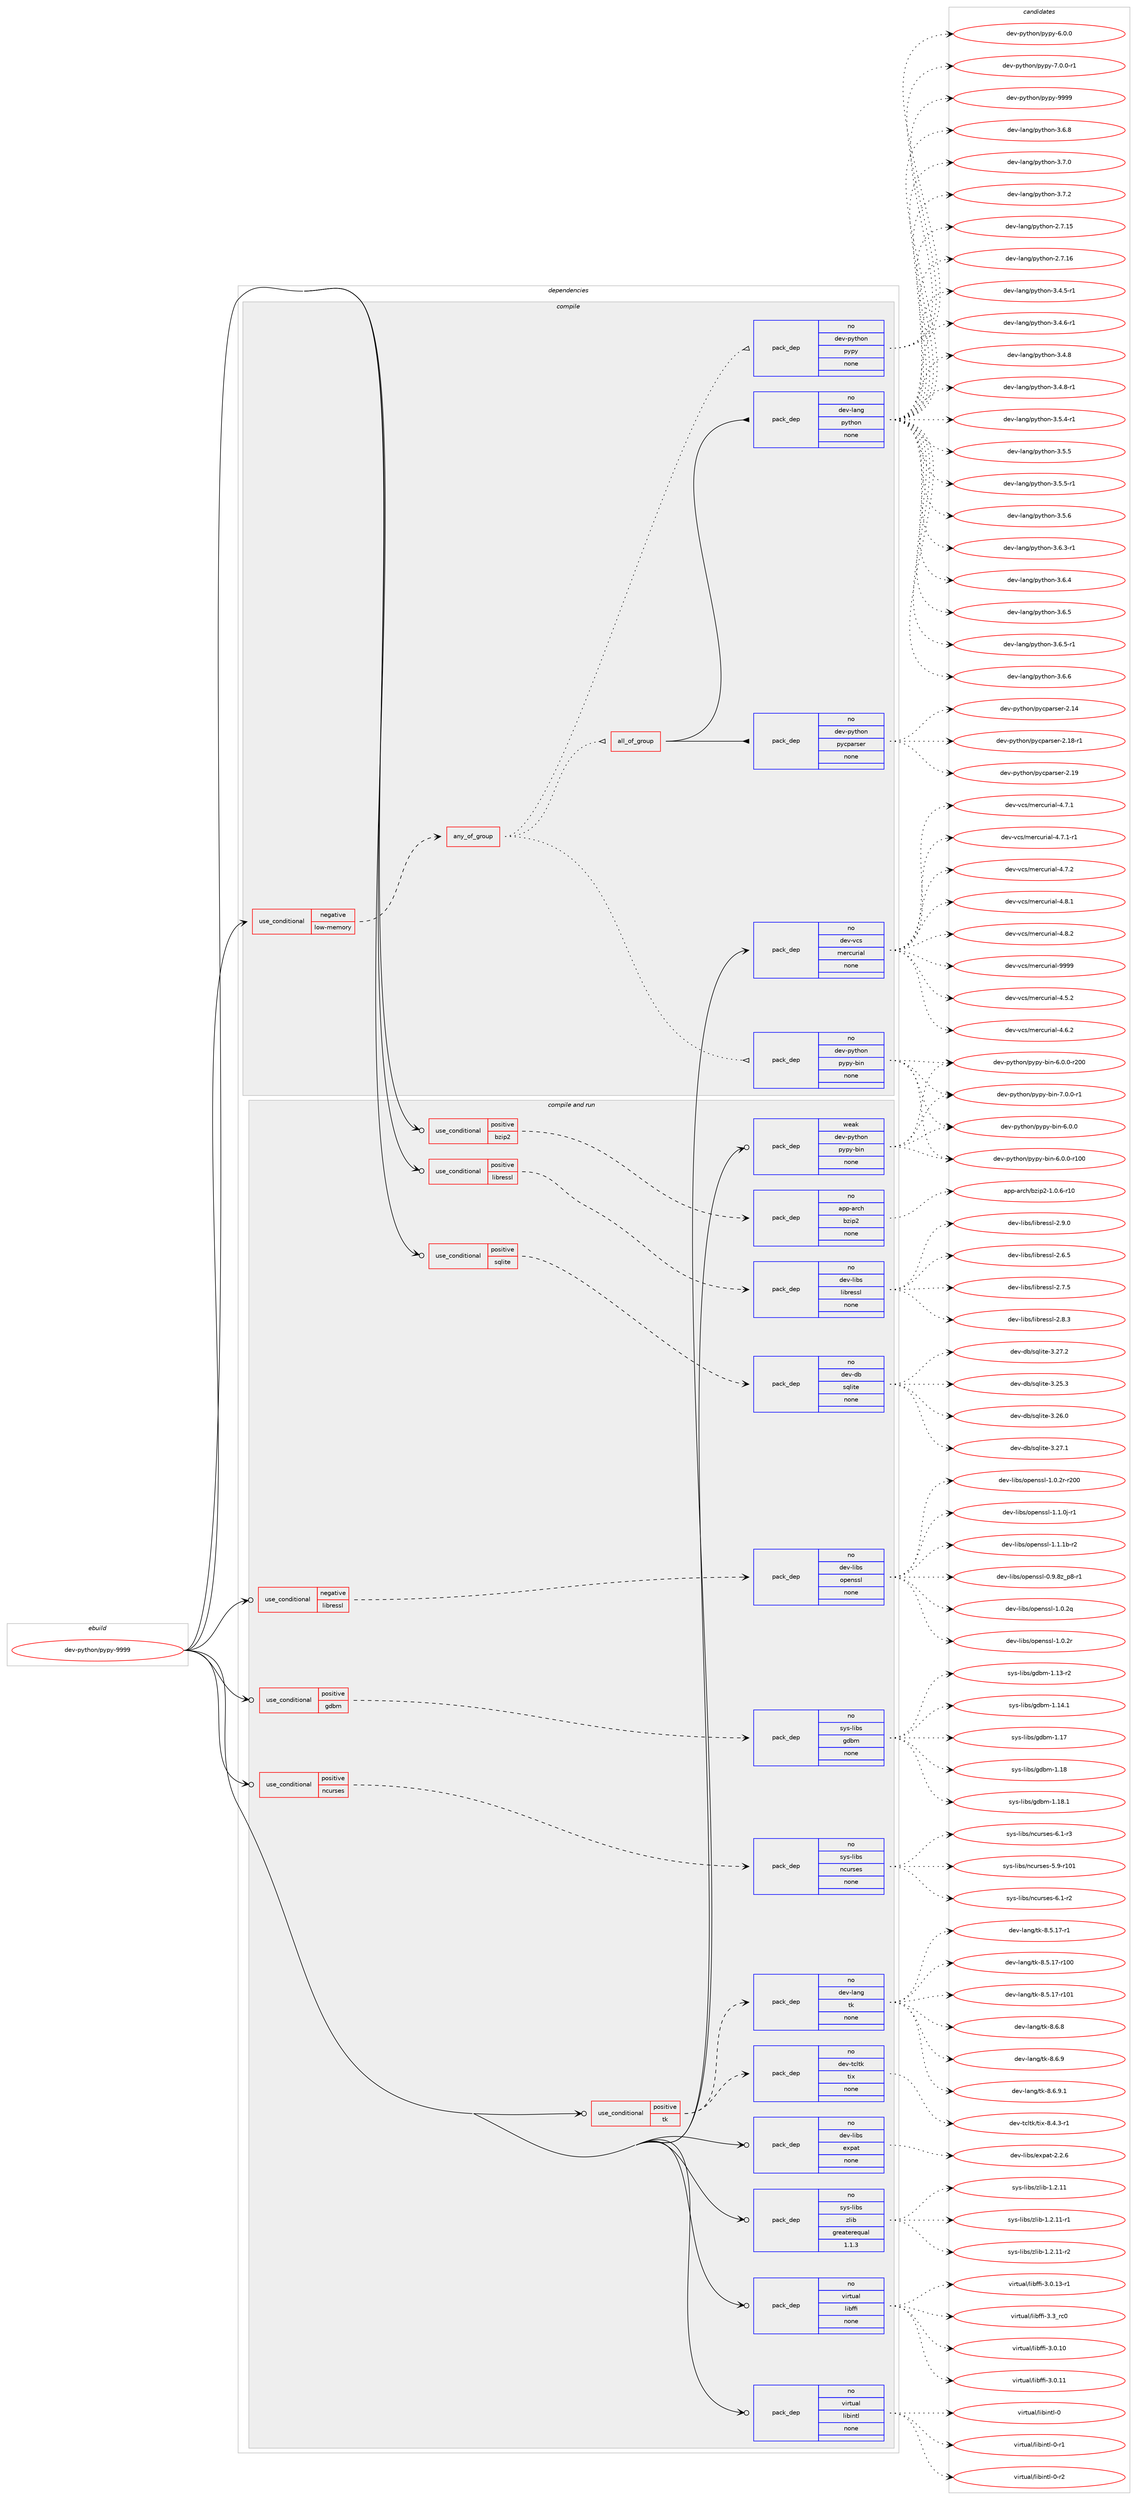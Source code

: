 digraph prolog {

# *************
# Graph options
# *************

newrank=true;
concentrate=true;
compound=true;
graph [rankdir=LR,fontname=Helvetica,fontsize=10,ranksep=1.5];#, ranksep=2.5, nodesep=0.2];
edge  [arrowhead=vee];
node  [fontname=Helvetica,fontsize=10];

# **********
# The ebuild
# **********

subgraph cluster_leftcol {
color=gray;
rank=same;
label=<<i>ebuild</i>>;
id [label="dev-python/pypy-9999", color=red, width=4, href="../dev-python/pypy-9999.svg"];
}

# ****************
# The dependencies
# ****************

subgraph cluster_midcol {
color=gray;
label=<<i>dependencies</i>>;
subgraph cluster_compile {
fillcolor="#eeeeee";
style=filled;
label=<<i>compile</i>>;
subgraph cond381546 {
dependency1431503 [label=<<TABLE BORDER="0" CELLBORDER="1" CELLSPACING="0" CELLPADDING="4"><TR><TD ROWSPAN="3" CELLPADDING="10">use_conditional</TD></TR><TR><TD>negative</TD></TR><TR><TD>low-memory</TD></TR></TABLE>>, shape=none, color=red];
subgraph any22745 {
dependency1431504 [label=<<TABLE BORDER="0" CELLBORDER="1" CELLSPACING="0" CELLPADDING="4"><TR><TD CELLPADDING="10">any_of_group</TD></TR></TABLE>>, shape=none, color=red];subgraph pack1026629 {
dependency1431505 [label=<<TABLE BORDER="0" CELLBORDER="1" CELLSPACING="0" CELLPADDING="4" WIDTH="220"><TR><TD ROWSPAN="6" CELLPADDING="30">pack_dep</TD></TR><TR><TD WIDTH="110">no</TD></TR><TR><TD>dev-python</TD></TR><TR><TD>pypy</TD></TR><TR><TD>none</TD></TR><TR><TD></TD></TR></TABLE>>, shape=none, color=blue];
}
dependency1431504:e -> dependency1431505:w [weight=20,style="dotted",arrowhead="oinv"];
subgraph pack1026630 {
dependency1431506 [label=<<TABLE BORDER="0" CELLBORDER="1" CELLSPACING="0" CELLPADDING="4" WIDTH="220"><TR><TD ROWSPAN="6" CELLPADDING="30">pack_dep</TD></TR><TR><TD WIDTH="110">no</TD></TR><TR><TD>dev-python</TD></TR><TR><TD>pypy-bin</TD></TR><TR><TD>none</TD></TR><TR><TD></TD></TR></TABLE>>, shape=none, color=blue];
}
dependency1431504:e -> dependency1431506:w [weight=20,style="dotted",arrowhead="oinv"];
subgraph all586 {
dependency1431507 [label=<<TABLE BORDER="0" CELLBORDER="1" CELLSPACING="0" CELLPADDING="4"><TR><TD CELLPADDING="10">all_of_group</TD></TR></TABLE>>, shape=none, color=red];subgraph pack1026631 {
dependency1431508 [label=<<TABLE BORDER="0" CELLBORDER="1" CELLSPACING="0" CELLPADDING="4" WIDTH="220"><TR><TD ROWSPAN="6" CELLPADDING="30">pack_dep</TD></TR><TR><TD WIDTH="110">no</TD></TR><TR><TD>dev-lang</TD></TR><TR><TD>python</TD></TR><TR><TD>none</TD></TR><TR><TD></TD></TR></TABLE>>, shape=none, color=blue];
}
dependency1431507:e -> dependency1431508:w [weight=20,style="solid",arrowhead="inv"];
subgraph pack1026632 {
dependency1431509 [label=<<TABLE BORDER="0" CELLBORDER="1" CELLSPACING="0" CELLPADDING="4" WIDTH="220"><TR><TD ROWSPAN="6" CELLPADDING="30">pack_dep</TD></TR><TR><TD WIDTH="110">no</TD></TR><TR><TD>dev-python</TD></TR><TR><TD>pycparser</TD></TR><TR><TD>none</TD></TR><TR><TD></TD></TR></TABLE>>, shape=none, color=blue];
}
dependency1431507:e -> dependency1431509:w [weight=20,style="solid",arrowhead="inv"];
}
dependency1431504:e -> dependency1431507:w [weight=20,style="dotted",arrowhead="oinv"];
}
dependency1431503:e -> dependency1431504:w [weight=20,style="dashed",arrowhead="vee"];
}
id:e -> dependency1431503:w [weight=20,style="solid",arrowhead="vee"];
subgraph pack1026633 {
dependency1431510 [label=<<TABLE BORDER="0" CELLBORDER="1" CELLSPACING="0" CELLPADDING="4" WIDTH="220"><TR><TD ROWSPAN="6" CELLPADDING="30">pack_dep</TD></TR><TR><TD WIDTH="110">no</TD></TR><TR><TD>dev-vcs</TD></TR><TR><TD>mercurial</TD></TR><TR><TD>none</TD></TR><TR><TD></TD></TR></TABLE>>, shape=none, color=blue];
}
id:e -> dependency1431510:w [weight=20,style="solid",arrowhead="vee"];
}
subgraph cluster_compileandrun {
fillcolor="#eeeeee";
style=filled;
label=<<i>compile and run</i>>;
subgraph cond381547 {
dependency1431511 [label=<<TABLE BORDER="0" CELLBORDER="1" CELLSPACING="0" CELLPADDING="4"><TR><TD ROWSPAN="3" CELLPADDING="10">use_conditional</TD></TR><TR><TD>negative</TD></TR><TR><TD>libressl</TD></TR></TABLE>>, shape=none, color=red];
subgraph pack1026634 {
dependency1431512 [label=<<TABLE BORDER="0" CELLBORDER="1" CELLSPACING="0" CELLPADDING="4" WIDTH="220"><TR><TD ROWSPAN="6" CELLPADDING="30">pack_dep</TD></TR><TR><TD WIDTH="110">no</TD></TR><TR><TD>dev-libs</TD></TR><TR><TD>openssl</TD></TR><TR><TD>none</TD></TR><TR><TD></TD></TR></TABLE>>, shape=none, color=blue];
}
dependency1431511:e -> dependency1431512:w [weight=20,style="dashed",arrowhead="vee"];
}
id:e -> dependency1431511:w [weight=20,style="solid",arrowhead="odotvee"];
subgraph cond381548 {
dependency1431513 [label=<<TABLE BORDER="0" CELLBORDER="1" CELLSPACING="0" CELLPADDING="4"><TR><TD ROWSPAN="3" CELLPADDING="10">use_conditional</TD></TR><TR><TD>positive</TD></TR><TR><TD>bzip2</TD></TR></TABLE>>, shape=none, color=red];
subgraph pack1026635 {
dependency1431514 [label=<<TABLE BORDER="0" CELLBORDER="1" CELLSPACING="0" CELLPADDING="4" WIDTH="220"><TR><TD ROWSPAN="6" CELLPADDING="30">pack_dep</TD></TR><TR><TD WIDTH="110">no</TD></TR><TR><TD>app-arch</TD></TR><TR><TD>bzip2</TD></TR><TR><TD>none</TD></TR><TR><TD></TD></TR></TABLE>>, shape=none, color=blue];
}
dependency1431513:e -> dependency1431514:w [weight=20,style="dashed",arrowhead="vee"];
}
id:e -> dependency1431513:w [weight=20,style="solid",arrowhead="odotvee"];
subgraph cond381549 {
dependency1431515 [label=<<TABLE BORDER="0" CELLBORDER="1" CELLSPACING="0" CELLPADDING="4"><TR><TD ROWSPAN="3" CELLPADDING="10">use_conditional</TD></TR><TR><TD>positive</TD></TR><TR><TD>gdbm</TD></TR></TABLE>>, shape=none, color=red];
subgraph pack1026636 {
dependency1431516 [label=<<TABLE BORDER="0" CELLBORDER="1" CELLSPACING="0" CELLPADDING="4" WIDTH="220"><TR><TD ROWSPAN="6" CELLPADDING="30">pack_dep</TD></TR><TR><TD WIDTH="110">no</TD></TR><TR><TD>sys-libs</TD></TR><TR><TD>gdbm</TD></TR><TR><TD>none</TD></TR><TR><TD></TD></TR></TABLE>>, shape=none, color=blue];
}
dependency1431515:e -> dependency1431516:w [weight=20,style="dashed",arrowhead="vee"];
}
id:e -> dependency1431515:w [weight=20,style="solid",arrowhead="odotvee"];
subgraph cond381550 {
dependency1431517 [label=<<TABLE BORDER="0" CELLBORDER="1" CELLSPACING="0" CELLPADDING="4"><TR><TD ROWSPAN="3" CELLPADDING="10">use_conditional</TD></TR><TR><TD>positive</TD></TR><TR><TD>libressl</TD></TR></TABLE>>, shape=none, color=red];
subgraph pack1026637 {
dependency1431518 [label=<<TABLE BORDER="0" CELLBORDER="1" CELLSPACING="0" CELLPADDING="4" WIDTH="220"><TR><TD ROWSPAN="6" CELLPADDING="30">pack_dep</TD></TR><TR><TD WIDTH="110">no</TD></TR><TR><TD>dev-libs</TD></TR><TR><TD>libressl</TD></TR><TR><TD>none</TD></TR><TR><TD></TD></TR></TABLE>>, shape=none, color=blue];
}
dependency1431517:e -> dependency1431518:w [weight=20,style="dashed",arrowhead="vee"];
}
id:e -> dependency1431517:w [weight=20,style="solid",arrowhead="odotvee"];
subgraph cond381551 {
dependency1431519 [label=<<TABLE BORDER="0" CELLBORDER="1" CELLSPACING="0" CELLPADDING="4"><TR><TD ROWSPAN="3" CELLPADDING="10">use_conditional</TD></TR><TR><TD>positive</TD></TR><TR><TD>ncurses</TD></TR></TABLE>>, shape=none, color=red];
subgraph pack1026638 {
dependency1431520 [label=<<TABLE BORDER="0" CELLBORDER="1" CELLSPACING="0" CELLPADDING="4" WIDTH="220"><TR><TD ROWSPAN="6" CELLPADDING="30">pack_dep</TD></TR><TR><TD WIDTH="110">no</TD></TR><TR><TD>sys-libs</TD></TR><TR><TD>ncurses</TD></TR><TR><TD>none</TD></TR><TR><TD></TD></TR></TABLE>>, shape=none, color=blue];
}
dependency1431519:e -> dependency1431520:w [weight=20,style="dashed",arrowhead="vee"];
}
id:e -> dependency1431519:w [weight=20,style="solid",arrowhead="odotvee"];
subgraph cond381552 {
dependency1431521 [label=<<TABLE BORDER="0" CELLBORDER="1" CELLSPACING="0" CELLPADDING="4"><TR><TD ROWSPAN="3" CELLPADDING="10">use_conditional</TD></TR><TR><TD>positive</TD></TR><TR><TD>sqlite</TD></TR></TABLE>>, shape=none, color=red];
subgraph pack1026639 {
dependency1431522 [label=<<TABLE BORDER="0" CELLBORDER="1" CELLSPACING="0" CELLPADDING="4" WIDTH="220"><TR><TD ROWSPAN="6" CELLPADDING="30">pack_dep</TD></TR><TR><TD WIDTH="110">no</TD></TR><TR><TD>dev-db</TD></TR><TR><TD>sqlite</TD></TR><TR><TD>none</TD></TR><TR><TD></TD></TR></TABLE>>, shape=none, color=blue];
}
dependency1431521:e -> dependency1431522:w [weight=20,style="dashed",arrowhead="vee"];
}
id:e -> dependency1431521:w [weight=20,style="solid",arrowhead="odotvee"];
subgraph cond381553 {
dependency1431523 [label=<<TABLE BORDER="0" CELLBORDER="1" CELLSPACING="0" CELLPADDING="4"><TR><TD ROWSPAN="3" CELLPADDING="10">use_conditional</TD></TR><TR><TD>positive</TD></TR><TR><TD>tk</TD></TR></TABLE>>, shape=none, color=red];
subgraph pack1026640 {
dependency1431524 [label=<<TABLE BORDER="0" CELLBORDER="1" CELLSPACING="0" CELLPADDING="4" WIDTH="220"><TR><TD ROWSPAN="6" CELLPADDING="30">pack_dep</TD></TR><TR><TD WIDTH="110">no</TD></TR><TR><TD>dev-lang</TD></TR><TR><TD>tk</TD></TR><TR><TD>none</TD></TR><TR><TD></TD></TR></TABLE>>, shape=none, color=blue];
}
dependency1431523:e -> dependency1431524:w [weight=20,style="dashed",arrowhead="vee"];
subgraph pack1026641 {
dependency1431525 [label=<<TABLE BORDER="0" CELLBORDER="1" CELLSPACING="0" CELLPADDING="4" WIDTH="220"><TR><TD ROWSPAN="6" CELLPADDING="30">pack_dep</TD></TR><TR><TD WIDTH="110">no</TD></TR><TR><TD>dev-tcltk</TD></TR><TR><TD>tix</TD></TR><TR><TD>none</TD></TR><TR><TD></TD></TR></TABLE>>, shape=none, color=blue];
}
dependency1431523:e -> dependency1431525:w [weight=20,style="dashed",arrowhead="vee"];
}
id:e -> dependency1431523:w [weight=20,style="solid",arrowhead="odotvee"];
subgraph pack1026642 {
dependency1431526 [label=<<TABLE BORDER="0" CELLBORDER="1" CELLSPACING="0" CELLPADDING="4" WIDTH="220"><TR><TD ROWSPAN="6" CELLPADDING="30">pack_dep</TD></TR><TR><TD WIDTH="110">no</TD></TR><TR><TD>dev-libs</TD></TR><TR><TD>expat</TD></TR><TR><TD>none</TD></TR><TR><TD></TD></TR></TABLE>>, shape=none, color=blue];
}
id:e -> dependency1431526:w [weight=20,style="solid",arrowhead="odotvee"];
subgraph pack1026643 {
dependency1431527 [label=<<TABLE BORDER="0" CELLBORDER="1" CELLSPACING="0" CELLPADDING="4" WIDTH="220"><TR><TD ROWSPAN="6" CELLPADDING="30">pack_dep</TD></TR><TR><TD WIDTH="110">no</TD></TR><TR><TD>sys-libs</TD></TR><TR><TD>zlib</TD></TR><TR><TD>greaterequal</TD></TR><TR><TD>1.1.3</TD></TR></TABLE>>, shape=none, color=blue];
}
id:e -> dependency1431527:w [weight=20,style="solid",arrowhead="odotvee"];
subgraph pack1026644 {
dependency1431528 [label=<<TABLE BORDER="0" CELLBORDER="1" CELLSPACING="0" CELLPADDING="4" WIDTH="220"><TR><TD ROWSPAN="6" CELLPADDING="30">pack_dep</TD></TR><TR><TD WIDTH="110">no</TD></TR><TR><TD>virtual</TD></TR><TR><TD>libffi</TD></TR><TR><TD>none</TD></TR><TR><TD></TD></TR></TABLE>>, shape=none, color=blue];
}
id:e -> dependency1431528:w [weight=20,style="solid",arrowhead="odotvee"];
subgraph pack1026645 {
dependency1431529 [label=<<TABLE BORDER="0" CELLBORDER="1" CELLSPACING="0" CELLPADDING="4" WIDTH="220"><TR><TD ROWSPAN="6" CELLPADDING="30">pack_dep</TD></TR><TR><TD WIDTH="110">no</TD></TR><TR><TD>virtual</TD></TR><TR><TD>libintl</TD></TR><TR><TD>none</TD></TR><TR><TD></TD></TR></TABLE>>, shape=none, color=blue];
}
id:e -> dependency1431529:w [weight=20,style="solid",arrowhead="odotvee"];
subgraph pack1026646 {
dependency1431530 [label=<<TABLE BORDER="0" CELLBORDER="1" CELLSPACING="0" CELLPADDING="4" WIDTH="220"><TR><TD ROWSPAN="6" CELLPADDING="30">pack_dep</TD></TR><TR><TD WIDTH="110">weak</TD></TR><TR><TD>dev-python</TD></TR><TR><TD>pypy-bin</TD></TR><TR><TD>none</TD></TR><TR><TD></TD></TR></TABLE>>, shape=none, color=blue];
}
id:e -> dependency1431530:w [weight=20,style="solid",arrowhead="odotvee"];
}
subgraph cluster_run {
fillcolor="#eeeeee";
style=filled;
label=<<i>run</i>>;
}
}

# **************
# The candidates
# **************

subgraph cluster_choices {
rank=same;
color=gray;
label=<<i>candidates</i>>;

subgraph choice1026629 {
color=black;
nodesep=1;
choice1001011184511212111610411111047112121112121455446484648 [label="dev-python/pypy-6.0.0", color=red, width=4,href="../dev-python/pypy-6.0.0.svg"];
choice10010111845112121116104111110471121211121214555464846484511449 [label="dev-python/pypy-7.0.0-r1", color=red, width=4,href="../dev-python/pypy-7.0.0-r1.svg"];
choice10010111845112121116104111110471121211121214557575757 [label="dev-python/pypy-9999", color=red, width=4,href="../dev-python/pypy-9999.svg"];
dependency1431505:e -> choice1001011184511212111610411111047112121112121455446484648:w [style=dotted,weight="100"];
dependency1431505:e -> choice10010111845112121116104111110471121211121214555464846484511449:w [style=dotted,weight="100"];
dependency1431505:e -> choice10010111845112121116104111110471121211121214557575757:w [style=dotted,weight="100"];
}
subgraph choice1026630 {
color=black;
nodesep=1;
choice10010111845112121116104111110471121211121214598105110455446484648 [label="dev-python/pypy-bin-6.0.0", color=red, width=4,href="../dev-python/pypy-bin-6.0.0.svg"];
choice1001011184511212111610411111047112121112121459810511045544648464845114494848 [label="dev-python/pypy-bin-6.0.0-r100", color=red, width=4,href="../dev-python/pypy-bin-6.0.0-r100.svg"];
choice1001011184511212111610411111047112121112121459810511045544648464845114504848 [label="dev-python/pypy-bin-6.0.0-r200", color=red, width=4,href="../dev-python/pypy-bin-6.0.0-r200.svg"];
choice100101118451121211161041111104711212111212145981051104555464846484511449 [label="dev-python/pypy-bin-7.0.0-r1", color=red, width=4,href="../dev-python/pypy-bin-7.0.0-r1.svg"];
dependency1431506:e -> choice10010111845112121116104111110471121211121214598105110455446484648:w [style=dotted,weight="100"];
dependency1431506:e -> choice1001011184511212111610411111047112121112121459810511045544648464845114494848:w [style=dotted,weight="100"];
dependency1431506:e -> choice1001011184511212111610411111047112121112121459810511045544648464845114504848:w [style=dotted,weight="100"];
dependency1431506:e -> choice100101118451121211161041111104711212111212145981051104555464846484511449:w [style=dotted,weight="100"];
}
subgraph choice1026631 {
color=black;
nodesep=1;
choice10010111845108971101034711212111610411111045504655464953 [label="dev-lang/python-2.7.15", color=red, width=4,href="../dev-lang/python-2.7.15.svg"];
choice10010111845108971101034711212111610411111045504655464954 [label="dev-lang/python-2.7.16", color=red, width=4,href="../dev-lang/python-2.7.16.svg"];
choice1001011184510897110103471121211161041111104551465246534511449 [label="dev-lang/python-3.4.5-r1", color=red, width=4,href="../dev-lang/python-3.4.5-r1.svg"];
choice1001011184510897110103471121211161041111104551465246544511449 [label="dev-lang/python-3.4.6-r1", color=red, width=4,href="../dev-lang/python-3.4.6-r1.svg"];
choice100101118451089711010347112121116104111110455146524656 [label="dev-lang/python-3.4.8", color=red, width=4,href="../dev-lang/python-3.4.8.svg"];
choice1001011184510897110103471121211161041111104551465246564511449 [label="dev-lang/python-3.4.8-r1", color=red, width=4,href="../dev-lang/python-3.4.8-r1.svg"];
choice1001011184510897110103471121211161041111104551465346524511449 [label="dev-lang/python-3.5.4-r1", color=red, width=4,href="../dev-lang/python-3.5.4-r1.svg"];
choice100101118451089711010347112121116104111110455146534653 [label="dev-lang/python-3.5.5", color=red, width=4,href="../dev-lang/python-3.5.5.svg"];
choice1001011184510897110103471121211161041111104551465346534511449 [label="dev-lang/python-3.5.5-r1", color=red, width=4,href="../dev-lang/python-3.5.5-r1.svg"];
choice100101118451089711010347112121116104111110455146534654 [label="dev-lang/python-3.5.6", color=red, width=4,href="../dev-lang/python-3.5.6.svg"];
choice1001011184510897110103471121211161041111104551465446514511449 [label="dev-lang/python-3.6.3-r1", color=red, width=4,href="../dev-lang/python-3.6.3-r1.svg"];
choice100101118451089711010347112121116104111110455146544652 [label="dev-lang/python-3.6.4", color=red, width=4,href="../dev-lang/python-3.6.4.svg"];
choice100101118451089711010347112121116104111110455146544653 [label="dev-lang/python-3.6.5", color=red, width=4,href="../dev-lang/python-3.6.5.svg"];
choice1001011184510897110103471121211161041111104551465446534511449 [label="dev-lang/python-3.6.5-r1", color=red, width=4,href="../dev-lang/python-3.6.5-r1.svg"];
choice100101118451089711010347112121116104111110455146544654 [label="dev-lang/python-3.6.6", color=red, width=4,href="../dev-lang/python-3.6.6.svg"];
choice100101118451089711010347112121116104111110455146544656 [label="dev-lang/python-3.6.8", color=red, width=4,href="../dev-lang/python-3.6.8.svg"];
choice100101118451089711010347112121116104111110455146554648 [label="dev-lang/python-3.7.0", color=red, width=4,href="../dev-lang/python-3.7.0.svg"];
choice100101118451089711010347112121116104111110455146554650 [label="dev-lang/python-3.7.2", color=red, width=4,href="../dev-lang/python-3.7.2.svg"];
dependency1431508:e -> choice10010111845108971101034711212111610411111045504655464953:w [style=dotted,weight="100"];
dependency1431508:e -> choice10010111845108971101034711212111610411111045504655464954:w [style=dotted,weight="100"];
dependency1431508:e -> choice1001011184510897110103471121211161041111104551465246534511449:w [style=dotted,weight="100"];
dependency1431508:e -> choice1001011184510897110103471121211161041111104551465246544511449:w [style=dotted,weight="100"];
dependency1431508:e -> choice100101118451089711010347112121116104111110455146524656:w [style=dotted,weight="100"];
dependency1431508:e -> choice1001011184510897110103471121211161041111104551465246564511449:w [style=dotted,weight="100"];
dependency1431508:e -> choice1001011184510897110103471121211161041111104551465346524511449:w [style=dotted,weight="100"];
dependency1431508:e -> choice100101118451089711010347112121116104111110455146534653:w [style=dotted,weight="100"];
dependency1431508:e -> choice1001011184510897110103471121211161041111104551465346534511449:w [style=dotted,weight="100"];
dependency1431508:e -> choice100101118451089711010347112121116104111110455146534654:w [style=dotted,weight="100"];
dependency1431508:e -> choice1001011184510897110103471121211161041111104551465446514511449:w [style=dotted,weight="100"];
dependency1431508:e -> choice100101118451089711010347112121116104111110455146544652:w [style=dotted,weight="100"];
dependency1431508:e -> choice100101118451089711010347112121116104111110455146544653:w [style=dotted,weight="100"];
dependency1431508:e -> choice1001011184510897110103471121211161041111104551465446534511449:w [style=dotted,weight="100"];
dependency1431508:e -> choice100101118451089711010347112121116104111110455146544654:w [style=dotted,weight="100"];
dependency1431508:e -> choice100101118451089711010347112121116104111110455146544656:w [style=dotted,weight="100"];
dependency1431508:e -> choice100101118451089711010347112121116104111110455146554648:w [style=dotted,weight="100"];
dependency1431508:e -> choice100101118451089711010347112121116104111110455146554650:w [style=dotted,weight="100"];
}
subgraph choice1026632 {
color=black;
nodesep=1;
choice100101118451121211161041111104711212199112971141151011144550464952 [label="dev-python/pycparser-2.14", color=red, width=4,href="../dev-python/pycparser-2.14.svg"];
choice1001011184511212111610411111047112121991129711411510111445504649564511449 [label="dev-python/pycparser-2.18-r1", color=red, width=4,href="../dev-python/pycparser-2.18-r1.svg"];
choice100101118451121211161041111104711212199112971141151011144550464957 [label="dev-python/pycparser-2.19", color=red, width=4,href="../dev-python/pycparser-2.19.svg"];
dependency1431509:e -> choice100101118451121211161041111104711212199112971141151011144550464952:w [style=dotted,weight="100"];
dependency1431509:e -> choice1001011184511212111610411111047112121991129711411510111445504649564511449:w [style=dotted,weight="100"];
dependency1431509:e -> choice100101118451121211161041111104711212199112971141151011144550464957:w [style=dotted,weight="100"];
}
subgraph choice1026633 {
color=black;
nodesep=1;
choice1001011184511899115471091011149911711410597108455246534650 [label="dev-vcs/mercurial-4.5.2", color=red, width=4,href="../dev-vcs/mercurial-4.5.2.svg"];
choice1001011184511899115471091011149911711410597108455246544650 [label="dev-vcs/mercurial-4.6.2", color=red, width=4,href="../dev-vcs/mercurial-4.6.2.svg"];
choice1001011184511899115471091011149911711410597108455246554649 [label="dev-vcs/mercurial-4.7.1", color=red, width=4,href="../dev-vcs/mercurial-4.7.1.svg"];
choice10010111845118991154710910111499117114105971084552465546494511449 [label="dev-vcs/mercurial-4.7.1-r1", color=red, width=4,href="../dev-vcs/mercurial-4.7.1-r1.svg"];
choice1001011184511899115471091011149911711410597108455246554650 [label="dev-vcs/mercurial-4.7.2", color=red, width=4,href="../dev-vcs/mercurial-4.7.2.svg"];
choice1001011184511899115471091011149911711410597108455246564649 [label="dev-vcs/mercurial-4.8.1", color=red, width=4,href="../dev-vcs/mercurial-4.8.1.svg"];
choice1001011184511899115471091011149911711410597108455246564650 [label="dev-vcs/mercurial-4.8.2", color=red, width=4,href="../dev-vcs/mercurial-4.8.2.svg"];
choice10010111845118991154710910111499117114105971084557575757 [label="dev-vcs/mercurial-9999", color=red, width=4,href="../dev-vcs/mercurial-9999.svg"];
dependency1431510:e -> choice1001011184511899115471091011149911711410597108455246534650:w [style=dotted,weight="100"];
dependency1431510:e -> choice1001011184511899115471091011149911711410597108455246544650:w [style=dotted,weight="100"];
dependency1431510:e -> choice1001011184511899115471091011149911711410597108455246554649:w [style=dotted,weight="100"];
dependency1431510:e -> choice10010111845118991154710910111499117114105971084552465546494511449:w [style=dotted,weight="100"];
dependency1431510:e -> choice1001011184511899115471091011149911711410597108455246554650:w [style=dotted,weight="100"];
dependency1431510:e -> choice1001011184511899115471091011149911711410597108455246564649:w [style=dotted,weight="100"];
dependency1431510:e -> choice1001011184511899115471091011149911711410597108455246564650:w [style=dotted,weight="100"];
dependency1431510:e -> choice10010111845118991154710910111499117114105971084557575757:w [style=dotted,weight="100"];
}
subgraph choice1026634 {
color=black;
nodesep=1;
choice10010111845108105981154711111210111011511510845484657465612295112564511449 [label="dev-libs/openssl-0.9.8z_p8-r1", color=red, width=4,href="../dev-libs/openssl-0.9.8z_p8-r1.svg"];
choice100101118451081059811547111112101110115115108454946484650113 [label="dev-libs/openssl-1.0.2q", color=red, width=4,href="../dev-libs/openssl-1.0.2q.svg"];
choice100101118451081059811547111112101110115115108454946484650114 [label="dev-libs/openssl-1.0.2r", color=red, width=4,href="../dev-libs/openssl-1.0.2r.svg"];
choice10010111845108105981154711111210111011511510845494648465011445114504848 [label="dev-libs/openssl-1.0.2r-r200", color=red, width=4,href="../dev-libs/openssl-1.0.2r-r200.svg"];
choice1001011184510810598115471111121011101151151084549464946481064511449 [label="dev-libs/openssl-1.1.0j-r1", color=red, width=4,href="../dev-libs/openssl-1.1.0j-r1.svg"];
choice100101118451081059811547111112101110115115108454946494649984511450 [label="dev-libs/openssl-1.1.1b-r2", color=red, width=4,href="../dev-libs/openssl-1.1.1b-r2.svg"];
dependency1431512:e -> choice10010111845108105981154711111210111011511510845484657465612295112564511449:w [style=dotted,weight="100"];
dependency1431512:e -> choice100101118451081059811547111112101110115115108454946484650113:w [style=dotted,weight="100"];
dependency1431512:e -> choice100101118451081059811547111112101110115115108454946484650114:w [style=dotted,weight="100"];
dependency1431512:e -> choice10010111845108105981154711111210111011511510845494648465011445114504848:w [style=dotted,weight="100"];
dependency1431512:e -> choice1001011184510810598115471111121011101151151084549464946481064511449:w [style=dotted,weight="100"];
dependency1431512:e -> choice100101118451081059811547111112101110115115108454946494649984511450:w [style=dotted,weight="100"];
}
subgraph choice1026635 {
color=black;
nodesep=1;
choice97112112459711499104479812210511250454946484654451144948 [label="app-arch/bzip2-1.0.6-r10", color=red, width=4,href="../app-arch/bzip2-1.0.6-r10.svg"];
dependency1431514:e -> choice97112112459711499104479812210511250454946484654451144948:w [style=dotted,weight="100"];
}
subgraph choice1026636 {
color=black;
nodesep=1;
choice1151211154510810598115471031009810945494649514511450 [label="sys-libs/gdbm-1.13-r2", color=red, width=4,href="../sys-libs/gdbm-1.13-r2.svg"];
choice1151211154510810598115471031009810945494649524649 [label="sys-libs/gdbm-1.14.1", color=red, width=4,href="../sys-libs/gdbm-1.14.1.svg"];
choice115121115451081059811547103100981094549464955 [label="sys-libs/gdbm-1.17", color=red, width=4,href="../sys-libs/gdbm-1.17.svg"];
choice115121115451081059811547103100981094549464956 [label="sys-libs/gdbm-1.18", color=red, width=4,href="../sys-libs/gdbm-1.18.svg"];
choice1151211154510810598115471031009810945494649564649 [label="sys-libs/gdbm-1.18.1", color=red, width=4,href="../sys-libs/gdbm-1.18.1.svg"];
dependency1431516:e -> choice1151211154510810598115471031009810945494649514511450:w [style=dotted,weight="100"];
dependency1431516:e -> choice1151211154510810598115471031009810945494649524649:w [style=dotted,weight="100"];
dependency1431516:e -> choice115121115451081059811547103100981094549464955:w [style=dotted,weight="100"];
dependency1431516:e -> choice115121115451081059811547103100981094549464956:w [style=dotted,weight="100"];
dependency1431516:e -> choice1151211154510810598115471031009810945494649564649:w [style=dotted,weight="100"];
}
subgraph choice1026637 {
color=black;
nodesep=1;
choice10010111845108105981154710810598114101115115108455046544653 [label="dev-libs/libressl-2.6.5", color=red, width=4,href="../dev-libs/libressl-2.6.5.svg"];
choice10010111845108105981154710810598114101115115108455046554653 [label="dev-libs/libressl-2.7.5", color=red, width=4,href="../dev-libs/libressl-2.7.5.svg"];
choice10010111845108105981154710810598114101115115108455046564651 [label="dev-libs/libressl-2.8.3", color=red, width=4,href="../dev-libs/libressl-2.8.3.svg"];
choice10010111845108105981154710810598114101115115108455046574648 [label="dev-libs/libressl-2.9.0", color=red, width=4,href="../dev-libs/libressl-2.9.0.svg"];
dependency1431518:e -> choice10010111845108105981154710810598114101115115108455046544653:w [style=dotted,weight="100"];
dependency1431518:e -> choice10010111845108105981154710810598114101115115108455046554653:w [style=dotted,weight="100"];
dependency1431518:e -> choice10010111845108105981154710810598114101115115108455046564651:w [style=dotted,weight="100"];
dependency1431518:e -> choice10010111845108105981154710810598114101115115108455046574648:w [style=dotted,weight="100"];
}
subgraph choice1026638 {
color=black;
nodesep=1;
choice115121115451081059811547110991171141151011154553465745114494849 [label="sys-libs/ncurses-5.9-r101", color=red, width=4,href="../sys-libs/ncurses-5.9-r101.svg"];
choice11512111545108105981154711099117114115101115455446494511450 [label="sys-libs/ncurses-6.1-r2", color=red, width=4,href="../sys-libs/ncurses-6.1-r2.svg"];
choice11512111545108105981154711099117114115101115455446494511451 [label="sys-libs/ncurses-6.1-r3", color=red, width=4,href="../sys-libs/ncurses-6.1-r3.svg"];
dependency1431520:e -> choice115121115451081059811547110991171141151011154553465745114494849:w [style=dotted,weight="100"];
dependency1431520:e -> choice11512111545108105981154711099117114115101115455446494511450:w [style=dotted,weight="100"];
dependency1431520:e -> choice11512111545108105981154711099117114115101115455446494511451:w [style=dotted,weight="100"];
}
subgraph choice1026639 {
color=black;
nodesep=1;
choice10010111845100984711511310810511610145514650534651 [label="dev-db/sqlite-3.25.3", color=red, width=4,href="../dev-db/sqlite-3.25.3.svg"];
choice10010111845100984711511310810511610145514650544648 [label="dev-db/sqlite-3.26.0", color=red, width=4,href="../dev-db/sqlite-3.26.0.svg"];
choice10010111845100984711511310810511610145514650554649 [label="dev-db/sqlite-3.27.1", color=red, width=4,href="../dev-db/sqlite-3.27.1.svg"];
choice10010111845100984711511310810511610145514650554650 [label="dev-db/sqlite-3.27.2", color=red, width=4,href="../dev-db/sqlite-3.27.2.svg"];
dependency1431522:e -> choice10010111845100984711511310810511610145514650534651:w [style=dotted,weight="100"];
dependency1431522:e -> choice10010111845100984711511310810511610145514650544648:w [style=dotted,weight="100"];
dependency1431522:e -> choice10010111845100984711511310810511610145514650554649:w [style=dotted,weight="100"];
dependency1431522:e -> choice10010111845100984711511310810511610145514650554650:w [style=dotted,weight="100"];
}
subgraph choice1026640 {
color=black;
nodesep=1;
choice100101118451089711010347116107455646534649554511449 [label="dev-lang/tk-8.5.17-r1", color=red, width=4,href="../dev-lang/tk-8.5.17-r1.svg"];
choice1001011184510897110103471161074556465346495545114494848 [label="dev-lang/tk-8.5.17-r100", color=red, width=4,href="../dev-lang/tk-8.5.17-r100.svg"];
choice1001011184510897110103471161074556465346495545114494849 [label="dev-lang/tk-8.5.17-r101", color=red, width=4,href="../dev-lang/tk-8.5.17-r101.svg"];
choice100101118451089711010347116107455646544656 [label="dev-lang/tk-8.6.8", color=red, width=4,href="../dev-lang/tk-8.6.8.svg"];
choice100101118451089711010347116107455646544657 [label="dev-lang/tk-8.6.9", color=red, width=4,href="../dev-lang/tk-8.6.9.svg"];
choice1001011184510897110103471161074556465446574649 [label="dev-lang/tk-8.6.9.1", color=red, width=4,href="../dev-lang/tk-8.6.9.1.svg"];
dependency1431524:e -> choice100101118451089711010347116107455646534649554511449:w [style=dotted,weight="100"];
dependency1431524:e -> choice1001011184510897110103471161074556465346495545114494848:w [style=dotted,weight="100"];
dependency1431524:e -> choice1001011184510897110103471161074556465346495545114494849:w [style=dotted,weight="100"];
dependency1431524:e -> choice100101118451089711010347116107455646544656:w [style=dotted,weight="100"];
dependency1431524:e -> choice100101118451089711010347116107455646544657:w [style=dotted,weight="100"];
dependency1431524:e -> choice1001011184510897110103471161074556465446574649:w [style=dotted,weight="100"];
}
subgraph choice1026641 {
color=black;
nodesep=1;
choice1001011184511699108116107471161051204556465246514511449 [label="dev-tcltk/tix-8.4.3-r1", color=red, width=4,href="../dev-tcltk/tix-8.4.3-r1.svg"];
dependency1431525:e -> choice1001011184511699108116107471161051204556465246514511449:w [style=dotted,weight="100"];
}
subgraph choice1026642 {
color=black;
nodesep=1;
choice10010111845108105981154710112011297116455046504654 [label="dev-libs/expat-2.2.6", color=red, width=4,href="../dev-libs/expat-2.2.6.svg"];
dependency1431526:e -> choice10010111845108105981154710112011297116455046504654:w [style=dotted,weight="100"];
}
subgraph choice1026643 {
color=black;
nodesep=1;
choice1151211154510810598115471221081059845494650464949 [label="sys-libs/zlib-1.2.11", color=red, width=4,href="../sys-libs/zlib-1.2.11.svg"];
choice11512111545108105981154712210810598454946504649494511449 [label="sys-libs/zlib-1.2.11-r1", color=red, width=4,href="../sys-libs/zlib-1.2.11-r1.svg"];
choice11512111545108105981154712210810598454946504649494511450 [label="sys-libs/zlib-1.2.11-r2", color=red, width=4,href="../sys-libs/zlib-1.2.11-r2.svg"];
dependency1431527:e -> choice1151211154510810598115471221081059845494650464949:w [style=dotted,weight="100"];
dependency1431527:e -> choice11512111545108105981154712210810598454946504649494511449:w [style=dotted,weight="100"];
dependency1431527:e -> choice11512111545108105981154712210810598454946504649494511450:w [style=dotted,weight="100"];
}
subgraph choice1026644 {
color=black;
nodesep=1;
choice11810511411611797108471081059810210210545514648464948 [label="virtual/libffi-3.0.10", color=red, width=4,href="../virtual/libffi-3.0.10.svg"];
choice11810511411611797108471081059810210210545514648464949 [label="virtual/libffi-3.0.11", color=red, width=4,href="../virtual/libffi-3.0.11.svg"];
choice118105114116117971084710810598102102105455146484649514511449 [label="virtual/libffi-3.0.13-r1", color=red, width=4,href="../virtual/libffi-3.0.13-r1.svg"];
choice11810511411611797108471081059810210210545514651951149948 [label="virtual/libffi-3.3_rc0", color=red, width=4,href="../virtual/libffi-3.3_rc0.svg"];
dependency1431528:e -> choice11810511411611797108471081059810210210545514648464948:w [style=dotted,weight="100"];
dependency1431528:e -> choice11810511411611797108471081059810210210545514648464949:w [style=dotted,weight="100"];
dependency1431528:e -> choice118105114116117971084710810598102102105455146484649514511449:w [style=dotted,weight="100"];
dependency1431528:e -> choice11810511411611797108471081059810210210545514651951149948:w [style=dotted,weight="100"];
}
subgraph choice1026645 {
color=black;
nodesep=1;
choice1181051141161179710847108105981051101161084548 [label="virtual/libintl-0", color=red, width=4,href="../virtual/libintl-0.svg"];
choice11810511411611797108471081059810511011610845484511449 [label="virtual/libintl-0-r1", color=red, width=4,href="../virtual/libintl-0-r1.svg"];
choice11810511411611797108471081059810511011610845484511450 [label="virtual/libintl-0-r2", color=red, width=4,href="../virtual/libintl-0-r2.svg"];
dependency1431529:e -> choice1181051141161179710847108105981051101161084548:w [style=dotted,weight="100"];
dependency1431529:e -> choice11810511411611797108471081059810511011610845484511449:w [style=dotted,weight="100"];
dependency1431529:e -> choice11810511411611797108471081059810511011610845484511450:w [style=dotted,weight="100"];
}
subgraph choice1026646 {
color=black;
nodesep=1;
choice10010111845112121116104111110471121211121214598105110455446484648 [label="dev-python/pypy-bin-6.0.0", color=red, width=4,href="../dev-python/pypy-bin-6.0.0.svg"];
choice1001011184511212111610411111047112121112121459810511045544648464845114494848 [label="dev-python/pypy-bin-6.0.0-r100", color=red, width=4,href="../dev-python/pypy-bin-6.0.0-r100.svg"];
choice1001011184511212111610411111047112121112121459810511045544648464845114504848 [label="dev-python/pypy-bin-6.0.0-r200", color=red, width=4,href="../dev-python/pypy-bin-6.0.0-r200.svg"];
choice100101118451121211161041111104711212111212145981051104555464846484511449 [label="dev-python/pypy-bin-7.0.0-r1", color=red, width=4,href="../dev-python/pypy-bin-7.0.0-r1.svg"];
dependency1431530:e -> choice10010111845112121116104111110471121211121214598105110455446484648:w [style=dotted,weight="100"];
dependency1431530:e -> choice1001011184511212111610411111047112121112121459810511045544648464845114494848:w [style=dotted,weight="100"];
dependency1431530:e -> choice1001011184511212111610411111047112121112121459810511045544648464845114504848:w [style=dotted,weight="100"];
dependency1431530:e -> choice100101118451121211161041111104711212111212145981051104555464846484511449:w [style=dotted,weight="100"];
}
}

}
